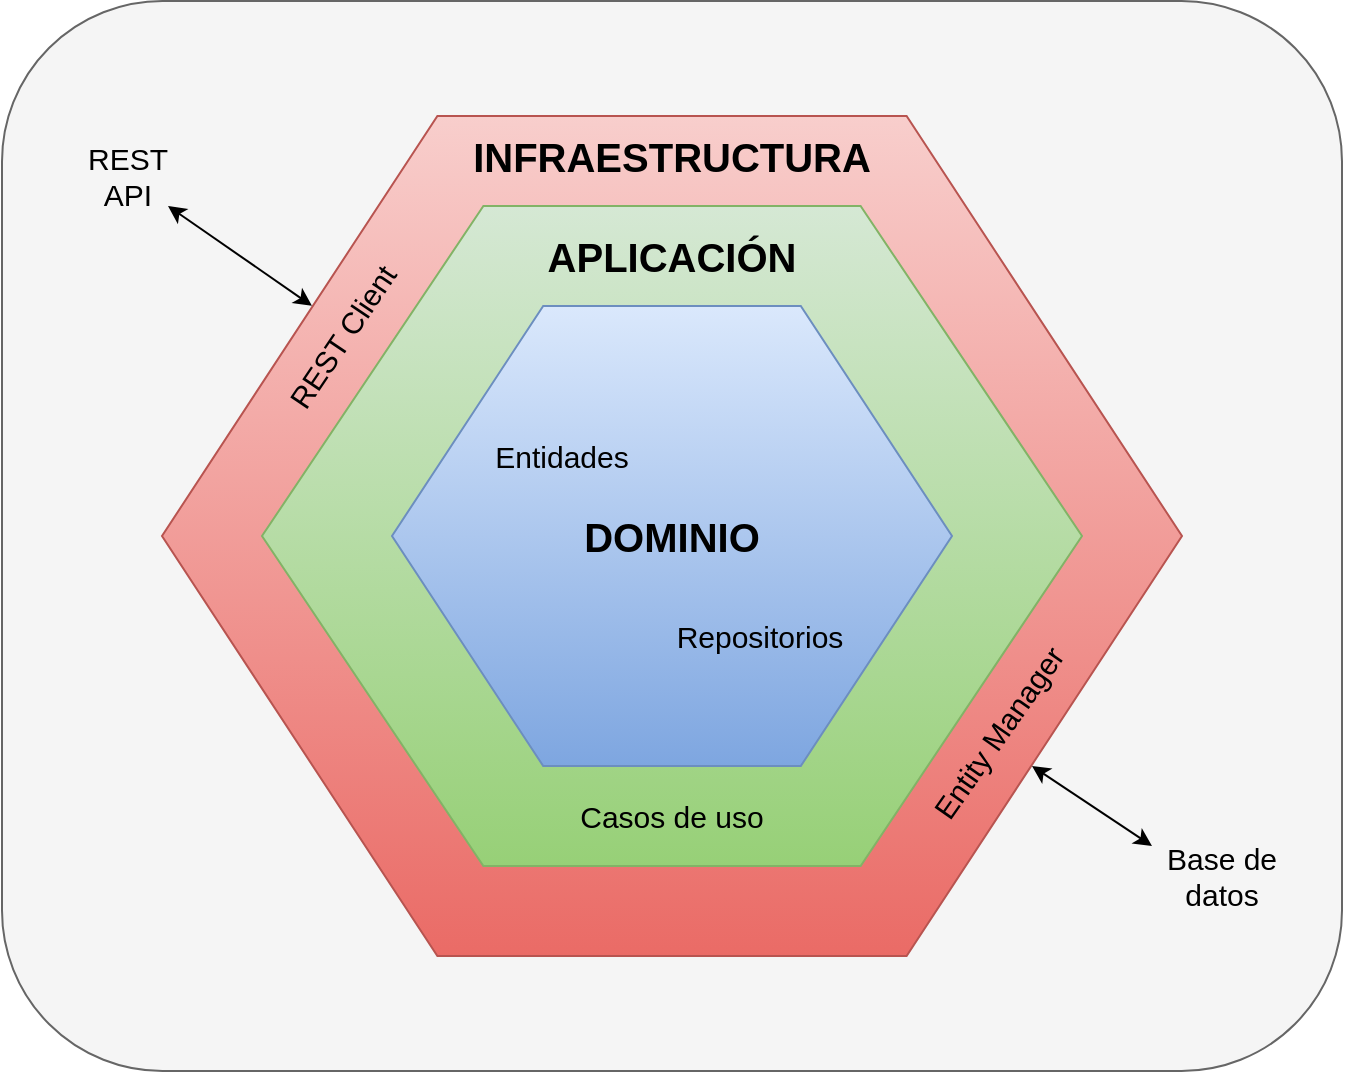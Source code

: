 <mxfile version="15.8.2" type="device"><diagram id="J8h98rFYvVoLog7I8H5e" name="Page-1"><mxGraphModel dx="1422" dy="644" grid="1" gridSize="10" guides="1" tooltips="1" connect="1" arrows="1" fold="1" page="1" pageScale="1" pageWidth="827" pageHeight="1169" math="0" shadow="0"><root><mxCell id="0"/><mxCell id="1" parent="0"/><mxCell id="SDTWWunBrLSMkMAkqNeb-23" value="" style="rounded=1;whiteSpace=wrap;html=1;fontSize=15;fillColor=#f5f5f5;fontColor=#333333;strokeColor=#666666;" vertex="1" parent="1"><mxGeometry x="35" y="57.5" width="670" height="535" as="geometry"/></mxCell><mxCell id="SDTWWunBrLSMkMAkqNeb-10" value="" style="verticalLabelPosition=bottom;verticalAlign=top;html=1;shape=hexagon;perimeter=hexagonPerimeter2;arcSize=6;size=0.27;fillColor=#f8cecc;strokeColor=#b85450;gradientColor=#ea6b66;" vertex="1" parent="1"><mxGeometry x="115" y="115" width="510" height="420" as="geometry"/></mxCell><mxCell id="SDTWWunBrLSMkMAkqNeb-8" value="" style="verticalLabelPosition=bottom;verticalAlign=top;html=1;shape=hexagon;perimeter=hexagonPerimeter2;arcSize=6;size=0.27;fillColor=#d5e8d4;strokeColor=#82b366;gradientColor=#97d077;" vertex="1" parent="1"><mxGeometry x="165" y="160" width="410" height="330" as="geometry"/></mxCell><mxCell id="SDTWWunBrLSMkMAkqNeb-6" value="" style="verticalLabelPosition=bottom;verticalAlign=top;html=1;shape=hexagon;perimeter=hexagonPerimeter2;arcSize=6;size=0.27;fillColor=#dae8fc;strokeColor=#6c8ebf;gradientColor=#7ea6e0;" vertex="1" parent="1"><mxGeometry x="230" y="210" width="280" height="230" as="geometry"/></mxCell><mxCell id="SDTWWunBrLSMkMAkqNeb-7" value="&lt;b&gt;&lt;font style=&quot;font-size: 20px&quot;&gt;DOMINIO&lt;/font&gt;&lt;/b&gt;" style="text;html=1;strokeColor=none;fillColor=none;align=center;verticalAlign=middle;whiteSpace=wrap;rounded=0;" vertex="1" parent="1"><mxGeometry x="340" y="310" width="60" height="30" as="geometry"/></mxCell><mxCell id="SDTWWunBrLSMkMAkqNeb-9" value="&lt;b&gt;&lt;font style=&quot;font-size: 20px&quot;&gt;APLICACIÓN&lt;/font&gt;&lt;/b&gt;" style="text;html=1;strokeColor=none;fillColor=none;align=center;verticalAlign=middle;whiteSpace=wrap;rounded=0;" vertex="1" parent="1"><mxGeometry x="340" y="170" width="60" height="30" as="geometry"/></mxCell><mxCell id="SDTWWunBrLSMkMAkqNeb-11" value="&lt;b&gt;&lt;font style=&quot;font-size: 20px&quot;&gt;INFRAESTRUCTURA&lt;/font&gt;&lt;/b&gt;" style="text;html=1;strokeColor=none;fillColor=none;align=center;verticalAlign=middle;whiteSpace=wrap;rounded=0;" vertex="1" parent="1"><mxGeometry x="340" y="120" width="60" height="30" as="geometry"/></mxCell><mxCell id="SDTWWunBrLSMkMAkqNeb-14" value="Casos de uso" style="text;html=1;strokeColor=none;fillColor=none;align=center;verticalAlign=middle;whiteSpace=wrap;rounded=0;fontSize=15;" vertex="1" parent="1"><mxGeometry x="305" y="450" width="130" height="30" as="geometry"/></mxCell><mxCell id="SDTWWunBrLSMkMAkqNeb-15" value="Repositorios" style="text;html=1;strokeColor=none;fillColor=none;align=center;verticalAlign=middle;whiteSpace=wrap;rounded=0;fontSize=15;" vertex="1" parent="1"><mxGeometry x="349" y="360" width="130" height="30" as="geometry"/></mxCell><mxCell id="SDTWWunBrLSMkMAkqNeb-16" value="Entidades" style="text;html=1;strokeColor=none;fillColor=none;align=center;verticalAlign=middle;whiteSpace=wrap;rounded=0;fontSize=15;" vertex="1" parent="1"><mxGeometry x="250" y="270" width="130" height="30" as="geometry"/></mxCell><mxCell id="SDTWWunBrLSMkMAkqNeb-21" value="REST Client" style="text;html=1;strokeColor=none;fillColor=none;align=center;verticalAlign=middle;whiteSpace=wrap;rounded=0;fontSize=15;rotation=-56;" vertex="1" parent="1"><mxGeometry x="140" y="210" width="130" height="30" as="geometry"/></mxCell><mxCell id="SDTWWunBrLSMkMAkqNeb-22" value="Entity Manager" style="text;html=1;strokeColor=none;fillColor=none;align=center;verticalAlign=middle;whiteSpace=wrap;rounded=0;fontSize=15;rotation=-55;" vertex="1" parent="1"><mxGeometry x="468" y="408" width="130" height="30" as="geometry"/></mxCell><mxCell id="SDTWWunBrLSMkMAkqNeb-26" value="REST&lt;br&gt;API" style="text;html=1;strokeColor=none;fillColor=none;align=center;verticalAlign=middle;whiteSpace=wrap;rounded=0;fontSize=15;" vertex="1" parent="1"><mxGeometry x="78" y="130" width="40" height="30" as="geometry"/></mxCell><mxCell id="SDTWWunBrLSMkMAkqNeb-27" value="" style="endArrow=classic;startArrow=classic;html=1;rounded=0;fontSize=15;entryX=0.147;entryY=0.226;entryDx=0;entryDy=0;entryPerimeter=0;exitX=1;exitY=1;exitDx=0;exitDy=0;" edge="1" parent="1" source="SDTWWunBrLSMkMAkqNeb-26" target="SDTWWunBrLSMkMAkqNeb-10"><mxGeometry width="50" height="50" relative="1" as="geometry"><mxPoint x="130" y="470" as="sourcePoint"/><mxPoint x="170" y="430" as="targetPoint"/></mxGeometry></mxCell><mxCell id="SDTWWunBrLSMkMAkqNeb-28" value="Base de datos" style="text;html=1;strokeColor=none;fillColor=none;align=center;verticalAlign=middle;whiteSpace=wrap;rounded=0;fontSize=15;" vertex="1" parent="1"><mxGeometry x="610" y="480" width="70" height="30" as="geometry"/></mxCell><mxCell id="SDTWWunBrLSMkMAkqNeb-30" value="" style="endArrow=classic;startArrow=classic;html=1;rounded=0;fontSize=15;entryX=0;entryY=0;entryDx=0;entryDy=0;" edge="1" parent="1" target="SDTWWunBrLSMkMAkqNeb-28"><mxGeometry width="50" height="50" relative="1" as="geometry"><mxPoint x="550" y="440" as="sourcePoint"/><mxPoint x="440" y="290" as="targetPoint"/></mxGeometry></mxCell></root></mxGraphModel></diagram></mxfile>